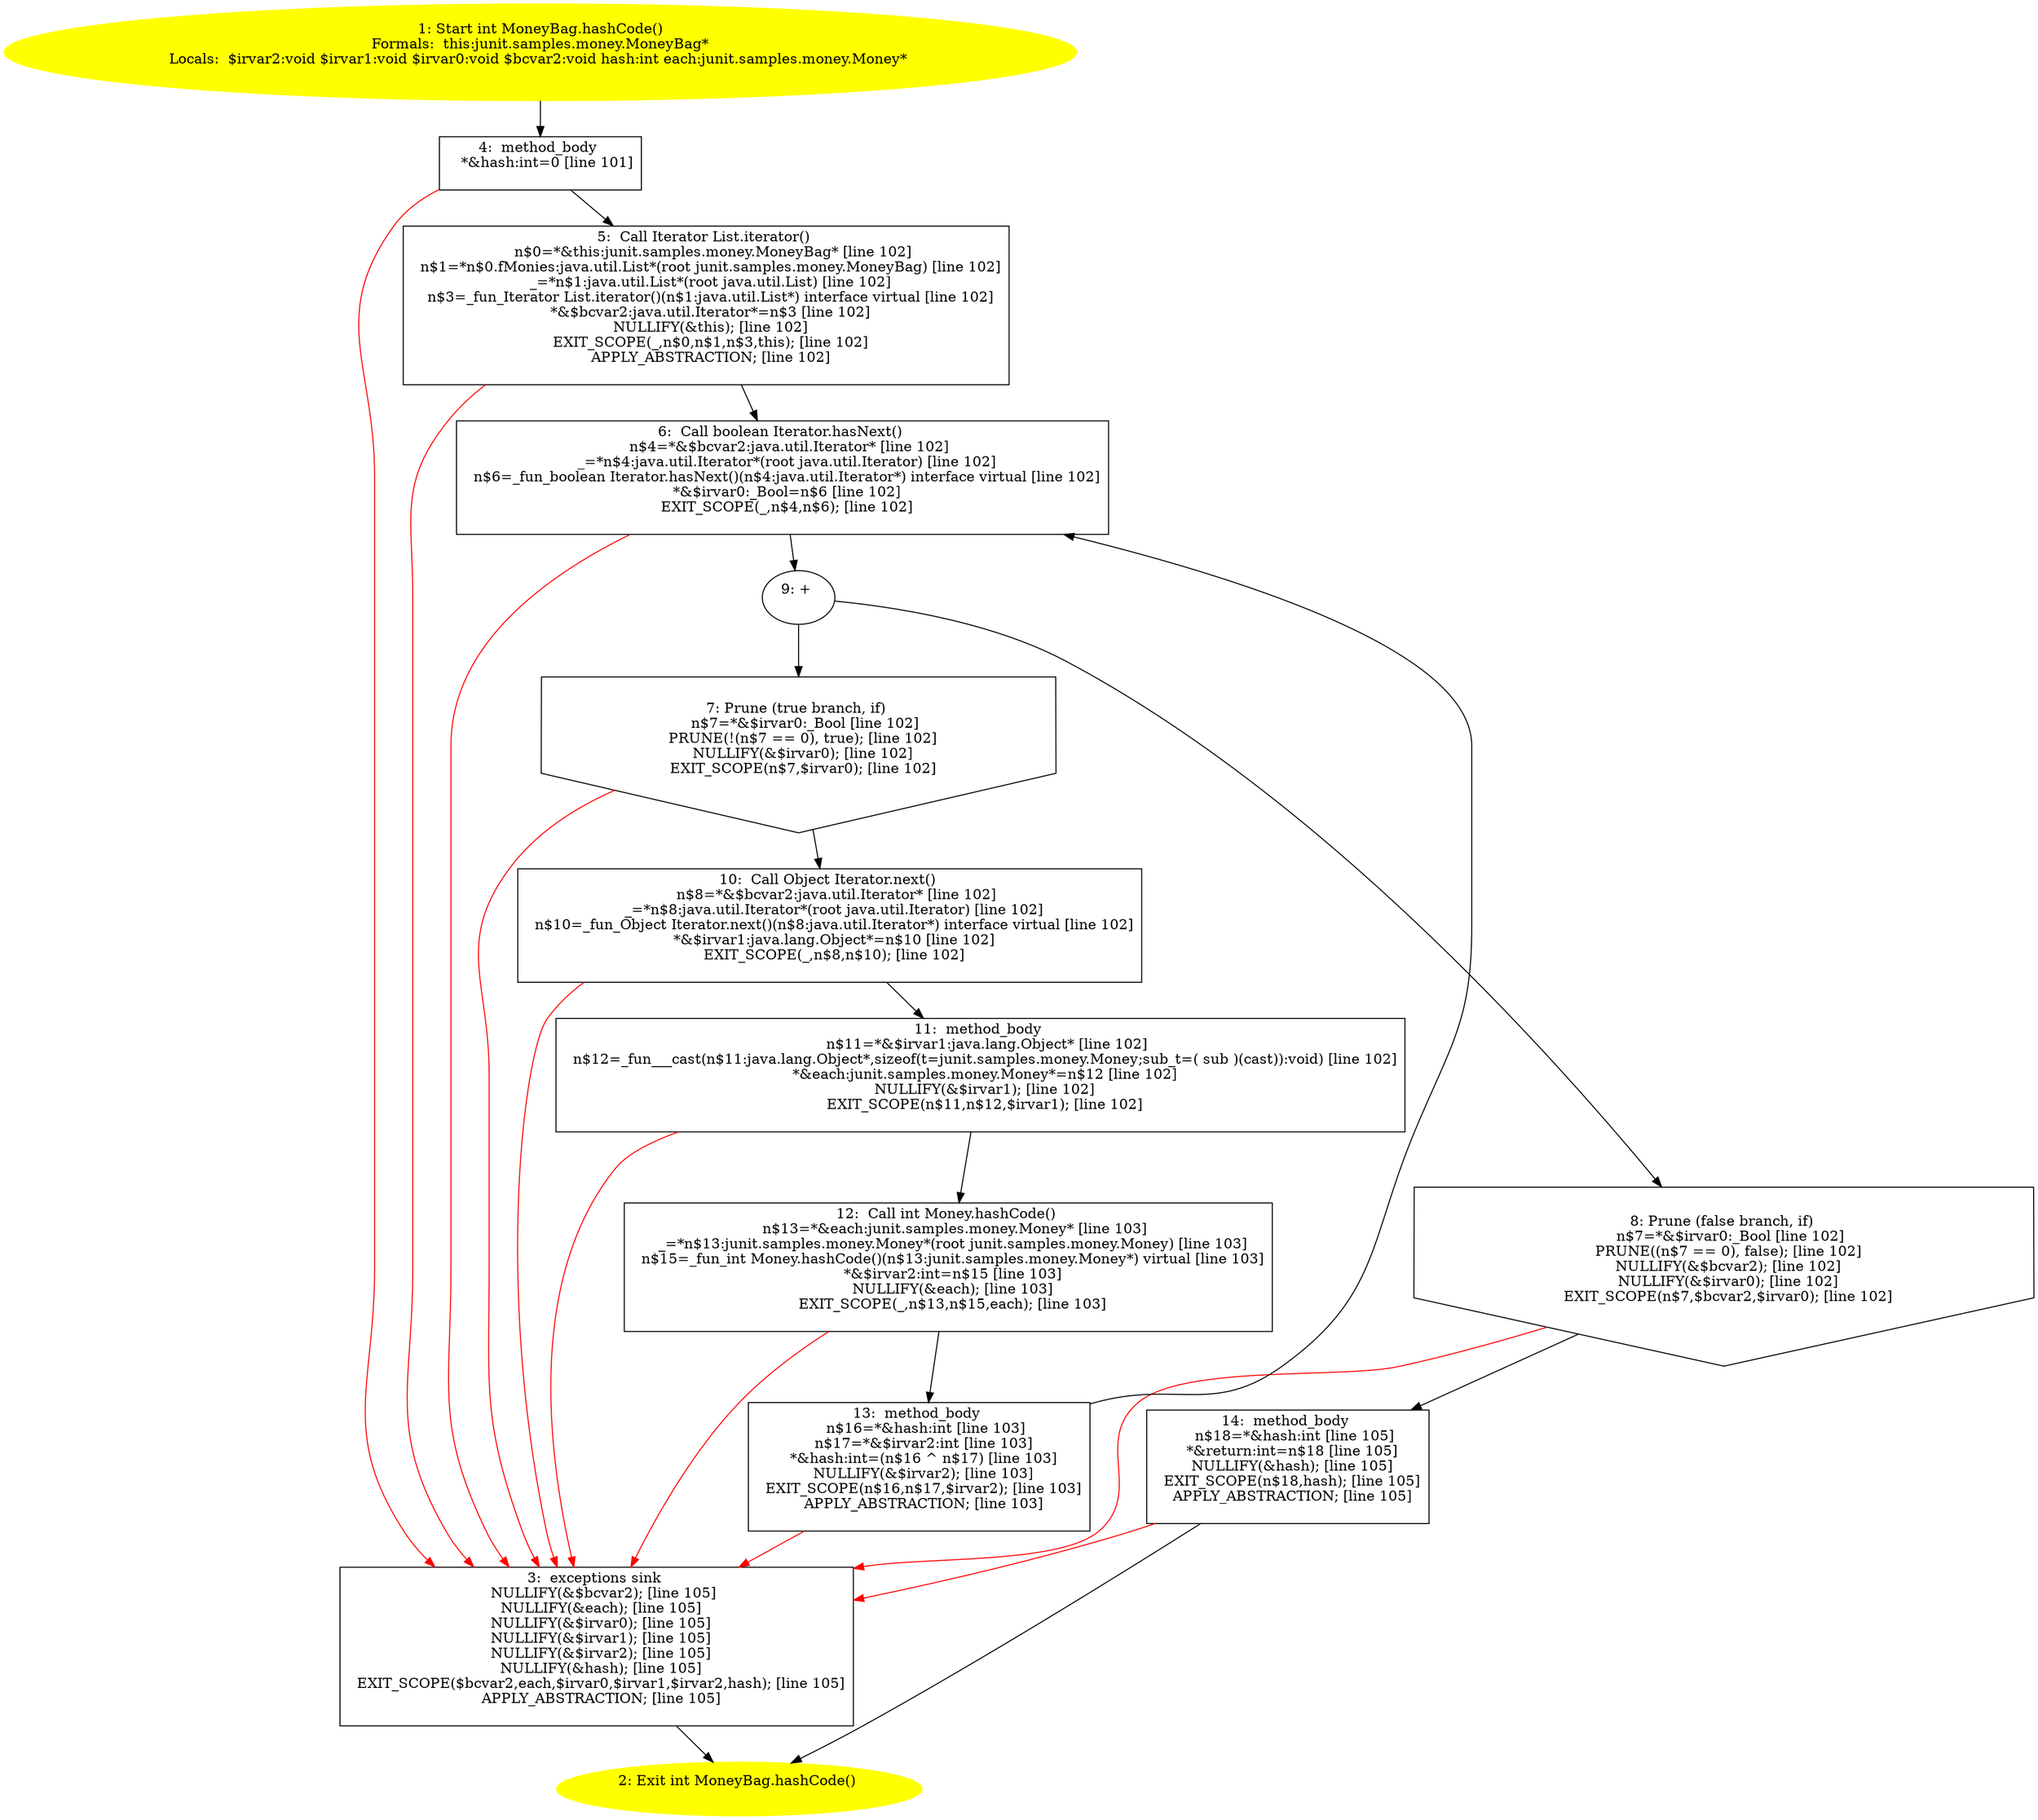 /* @generated */
digraph cfg {
"junit.samples.money.MoneyBag.hashCode():int.2c571abe8271f683d9f719aaa7be619f_1" [label="1: Start int MoneyBag.hashCode()\nFormals:  this:junit.samples.money.MoneyBag*\nLocals:  $irvar2:void $irvar1:void $irvar0:void $bcvar2:void hash:int each:junit.samples.money.Money* \n  " color=yellow style=filled]
	

	 "junit.samples.money.MoneyBag.hashCode():int.2c571abe8271f683d9f719aaa7be619f_1" -> "junit.samples.money.MoneyBag.hashCode():int.2c571abe8271f683d9f719aaa7be619f_4" ;
"junit.samples.money.MoneyBag.hashCode():int.2c571abe8271f683d9f719aaa7be619f_2" [label="2: Exit int MoneyBag.hashCode() \n  " color=yellow style=filled]
	

"junit.samples.money.MoneyBag.hashCode():int.2c571abe8271f683d9f719aaa7be619f_3" [label="3:  exceptions sink \n   NULLIFY(&$bcvar2); [line 105]\n  NULLIFY(&each); [line 105]\n  NULLIFY(&$irvar0); [line 105]\n  NULLIFY(&$irvar1); [line 105]\n  NULLIFY(&$irvar2); [line 105]\n  NULLIFY(&hash); [line 105]\n  EXIT_SCOPE($bcvar2,each,$irvar0,$irvar1,$irvar2,hash); [line 105]\n  APPLY_ABSTRACTION; [line 105]\n " shape="box"]
	

	 "junit.samples.money.MoneyBag.hashCode():int.2c571abe8271f683d9f719aaa7be619f_3" -> "junit.samples.money.MoneyBag.hashCode():int.2c571abe8271f683d9f719aaa7be619f_2" ;
"junit.samples.money.MoneyBag.hashCode():int.2c571abe8271f683d9f719aaa7be619f_4" [label="4:  method_body \n   *&hash:int=0 [line 101]\n " shape="box"]
	

	 "junit.samples.money.MoneyBag.hashCode():int.2c571abe8271f683d9f719aaa7be619f_4" -> "junit.samples.money.MoneyBag.hashCode():int.2c571abe8271f683d9f719aaa7be619f_5" ;
	 "junit.samples.money.MoneyBag.hashCode():int.2c571abe8271f683d9f719aaa7be619f_4" -> "junit.samples.money.MoneyBag.hashCode():int.2c571abe8271f683d9f719aaa7be619f_3" [color="red" ];
"junit.samples.money.MoneyBag.hashCode():int.2c571abe8271f683d9f719aaa7be619f_5" [label="5:  Call Iterator List.iterator() \n   n$0=*&this:junit.samples.money.MoneyBag* [line 102]\n  n$1=*n$0.fMonies:java.util.List*(root junit.samples.money.MoneyBag) [line 102]\n  _=*n$1:java.util.List*(root java.util.List) [line 102]\n  n$3=_fun_Iterator List.iterator()(n$1:java.util.List*) interface virtual [line 102]\n  *&$bcvar2:java.util.Iterator*=n$3 [line 102]\n  NULLIFY(&this); [line 102]\n  EXIT_SCOPE(_,n$0,n$1,n$3,this); [line 102]\n  APPLY_ABSTRACTION; [line 102]\n " shape="box"]
	

	 "junit.samples.money.MoneyBag.hashCode():int.2c571abe8271f683d9f719aaa7be619f_5" -> "junit.samples.money.MoneyBag.hashCode():int.2c571abe8271f683d9f719aaa7be619f_6" ;
	 "junit.samples.money.MoneyBag.hashCode():int.2c571abe8271f683d9f719aaa7be619f_5" -> "junit.samples.money.MoneyBag.hashCode():int.2c571abe8271f683d9f719aaa7be619f_3" [color="red" ];
"junit.samples.money.MoneyBag.hashCode():int.2c571abe8271f683d9f719aaa7be619f_6" [label="6:  Call boolean Iterator.hasNext() \n   n$4=*&$bcvar2:java.util.Iterator* [line 102]\n  _=*n$4:java.util.Iterator*(root java.util.Iterator) [line 102]\n  n$6=_fun_boolean Iterator.hasNext()(n$4:java.util.Iterator*) interface virtual [line 102]\n  *&$irvar0:_Bool=n$6 [line 102]\n  EXIT_SCOPE(_,n$4,n$6); [line 102]\n " shape="box"]
	

	 "junit.samples.money.MoneyBag.hashCode():int.2c571abe8271f683d9f719aaa7be619f_6" -> "junit.samples.money.MoneyBag.hashCode():int.2c571abe8271f683d9f719aaa7be619f_9" ;
	 "junit.samples.money.MoneyBag.hashCode():int.2c571abe8271f683d9f719aaa7be619f_6" -> "junit.samples.money.MoneyBag.hashCode():int.2c571abe8271f683d9f719aaa7be619f_3" [color="red" ];
"junit.samples.money.MoneyBag.hashCode():int.2c571abe8271f683d9f719aaa7be619f_7" [label="7: Prune (true branch, if) \n   n$7=*&$irvar0:_Bool [line 102]\n  PRUNE(!(n$7 == 0), true); [line 102]\n  NULLIFY(&$irvar0); [line 102]\n  EXIT_SCOPE(n$7,$irvar0); [line 102]\n " shape="invhouse"]
	

	 "junit.samples.money.MoneyBag.hashCode():int.2c571abe8271f683d9f719aaa7be619f_7" -> "junit.samples.money.MoneyBag.hashCode():int.2c571abe8271f683d9f719aaa7be619f_10" ;
	 "junit.samples.money.MoneyBag.hashCode():int.2c571abe8271f683d9f719aaa7be619f_7" -> "junit.samples.money.MoneyBag.hashCode():int.2c571abe8271f683d9f719aaa7be619f_3" [color="red" ];
"junit.samples.money.MoneyBag.hashCode():int.2c571abe8271f683d9f719aaa7be619f_8" [label="8: Prune (false branch, if) \n   n$7=*&$irvar0:_Bool [line 102]\n  PRUNE((n$7 == 0), false); [line 102]\n  NULLIFY(&$bcvar2); [line 102]\n  NULLIFY(&$irvar0); [line 102]\n  EXIT_SCOPE(n$7,$bcvar2,$irvar0); [line 102]\n " shape="invhouse"]
	

	 "junit.samples.money.MoneyBag.hashCode():int.2c571abe8271f683d9f719aaa7be619f_8" -> "junit.samples.money.MoneyBag.hashCode():int.2c571abe8271f683d9f719aaa7be619f_14" ;
	 "junit.samples.money.MoneyBag.hashCode():int.2c571abe8271f683d9f719aaa7be619f_8" -> "junit.samples.money.MoneyBag.hashCode():int.2c571abe8271f683d9f719aaa7be619f_3" [color="red" ];
"junit.samples.money.MoneyBag.hashCode():int.2c571abe8271f683d9f719aaa7be619f_9" [label="9: + \n  " ]
	

	 "junit.samples.money.MoneyBag.hashCode():int.2c571abe8271f683d9f719aaa7be619f_9" -> "junit.samples.money.MoneyBag.hashCode():int.2c571abe8271f683d9f719aaa7be619f_7" ;
	 "junit.samples.money.MoneyBag.hashCode():int.2c571abe8271f683d9f719aaa7be619f_9" -> "junit.samples.money.MoneyBag.hashCode():int.2c571abe8271f683d9f719aaa7be619f_8" ;
"junit.samples.money.MoneyBag.hashCode():int.2c571abe8271f683d9f719aaa7be619f_10" [label="10:  Call Object Iterator.next() \n   n$8=*&$bcvar2:java.util.Iterator* [line 102]\n  _=*n$8:java.util.Iterator*(root java.util.Iterator) [line 102]\n  n$10=_fun_Object Iterator.next()(n$8:java.util.Iterator*) interface virtual [line 102]\n  *&$irvar1:java.lang.Object*=n$10 [line 102]\n  EXIT_SCOPE(_,n$8,n$10); [line 102]\n " shape="box"]
	

	 "junit.samples.money.MoneyBag.hashCode():int.2c571abe8271f683d9f719aaa7be619f_10" -> "junit.samples.money.MoneyBag.hashCode():int.2c571abe8271f683d9f719aaa7be619f_11" ;
	 "junit.samples.money.MoneyBag.hashCode():int.2c571abe8271f683d9f719aaa7be619f_10" -> "junit.samples.money.MoneyBag.hashCode():int.2c571abe8271f683d9f719aaa7be619f_3" [color="red" ];
"junit.samples.money.MoneyBag.hashCode():int.2c571abe8271f683d9f719aaa7be619f_11" [label="11:  method_body \n   n$11=*&$irvar1:java.lang.Object* [line 102]\n  n$12=_fun___cast(n$11:java.lang.Object*,sizeof(t=junit.samples.money.Money;sub_t=( sub )(cast)):void) [line 102]\n  *&each:junit.samples.money.Money*=n$12 [line 102]\n  NULLIFY(&$irvar1); [line 102]\n  EXIT_SCOPE(n$11,n$12,$irvar1); [line 102]\n " shape="box"]
	

	 "junit.samples.money.MoneyBag.hashCode():int.2c571abe8271f683d9f719aaa7be619f_11" -> "junit.samples.money.MoneyBag.hashCode():int.2c571abe8271f683d9f719aaa7be619f_12" ;
	 "junit.samples.money.MoneyBag.hashCode():int.2c571abe8271f683d9f719aaa7be619f_11" -> "junit.samples.money.MoneyBag.hashCode():int.2c571abe8271f683d9f719aaa7be619f_3" [color="red" ];
"junit.samples.money.MoneyBag.hashCode():int.2c571abe8271f683d9f719aaa7be619f_12" [label="12:  Call int Money.hashCode() \n   n$13=*&each:junit.samples.money.Money* [line 103]\n  _=*n$13:junit.samples.money.Money*(root junit.samples.money.Money) [line 103]\n  n$15=_fun_int Money.hashCode()(n$13:junit.samples.money.Money*) virtual [line 103]\n  *&$irvar2:int=n$15 [line 103]\n  NULLIFY(&each); [line 103]\n  EXIT_SCOPE(_,n$13,n$15,each); [line 103]\n " shape="box"]
	

	 "junit.samples.money.MoneyBag.hashCode():int.2c571abe8271f683d9f719aaa7be619f_12" -> "junit.samples.money.MoneyBag.hashCode():int.2c571abe8271f683d9f719aaa7be619f_13" ;
	 "junit.samples.money.MoneyBag.hashCode():int.2c571abe8271f683d9f719aaa7be619f_12" -> "junit.samples.money.MoneyBag.hashCode():int.2c571abe8271f683d9f719aaa7be619f_3" [color="red" ];
"junit.samples.money.MoneyBag.hashCode():int.2c571abe8271f683d9f719aaa7be619f_13" [label="13:  method_body \n   n$16=*&hash:int [line 103]\n  n$17=*&$irvar2:int [line 103]\n  *&hash:int=(n$16 ^ n$17) [line 103]\n  NULLIFY(&$irvar2); [line 103]\n  EXIT_SCOPE(n$16,n$17,$irvar2); [line 103]\n  APPLY_ABSTRACTION; [line 103]\n " shape="box"]
	

	 "junit.samples.money.MoneyBag.hashCode():int.2c571abe8271f683d9f719aaa7be619f_13" -> "junit.samples.money.MoneyBag.hashCode():int.2c571abe8271f683d9f719aaa7be619f_6" ;
	 "junit.samples.money.MoneyBag.hashCode():int.2c571abe8271f683d9f719aaa7be619f_13" -> "junit.samples.money.MoneyBag.hashCode():int.2c571abe8271f683d9f719aaa7be619f_3" [color="red" ];
"junit.samples.money.MoneyBag.hashCode():int.2c571abe8271f683d9f719aaa7be619f_14" [label="14:  method_body \n   n$18=*&hash:int [line 105]\n  *&return:int=n$18 [line 105]\n  NULLIFY(&hash); [line 105]\n  EXIT_SCOPE(n$18,hash); [line 105]\n  APPLY_ABSTRACTION; [line 105]\n " shape="box"]
	

	 "junit.samples.money.MoneyBag.hashCode():int.2c571abe8271f683d9f719aaa7be619f_14" -> "junit.samples.money.MoneyBag.hashCode():int.2c571abe8271f683d9f719aaa7be619f_2" ;
	 "junit.samples.money.MoneyBag.hashCode():int.2c571abe8271f683d9f719aaa7be619f_14" -> "junit.samples.money.MoneyBag.hashCode():int.2c571abe8271f683d9f719aaa7be619f_3" [color="red" ];
}

